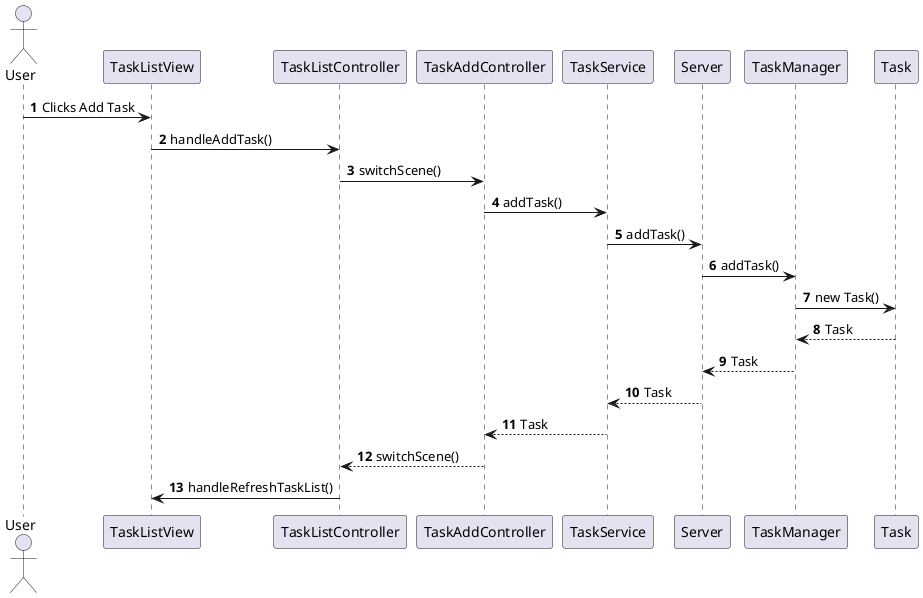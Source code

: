 @startuml
'https://plantuml.com/sequence-diagram

autonumber
actor User
participant TaskListView as UI
participant TaskListController
participant TaskAddController
participant TaskService
participant Server
participant TaskManager
participant Task

User -> UI: Clicks Add Task
UI -> TaskListController: handleAddTask()
TaskListController -> TaskAddController: switchScene()
TaskAddController -> TaskService: addTask()
TaskService -> Server: addTask()
Server -> TaskManager: addTask()
TaskManager -> Task: new Task()
Task --> TaskManager: Task
TaskManager --> Server: Task
Server --> TaskService: Task
TaskService --> TaskAddController: Task
TaskAddController --> TaskListController: switchScene()
TaskListController -> UI: handleRefreshTaskList()

@enduml